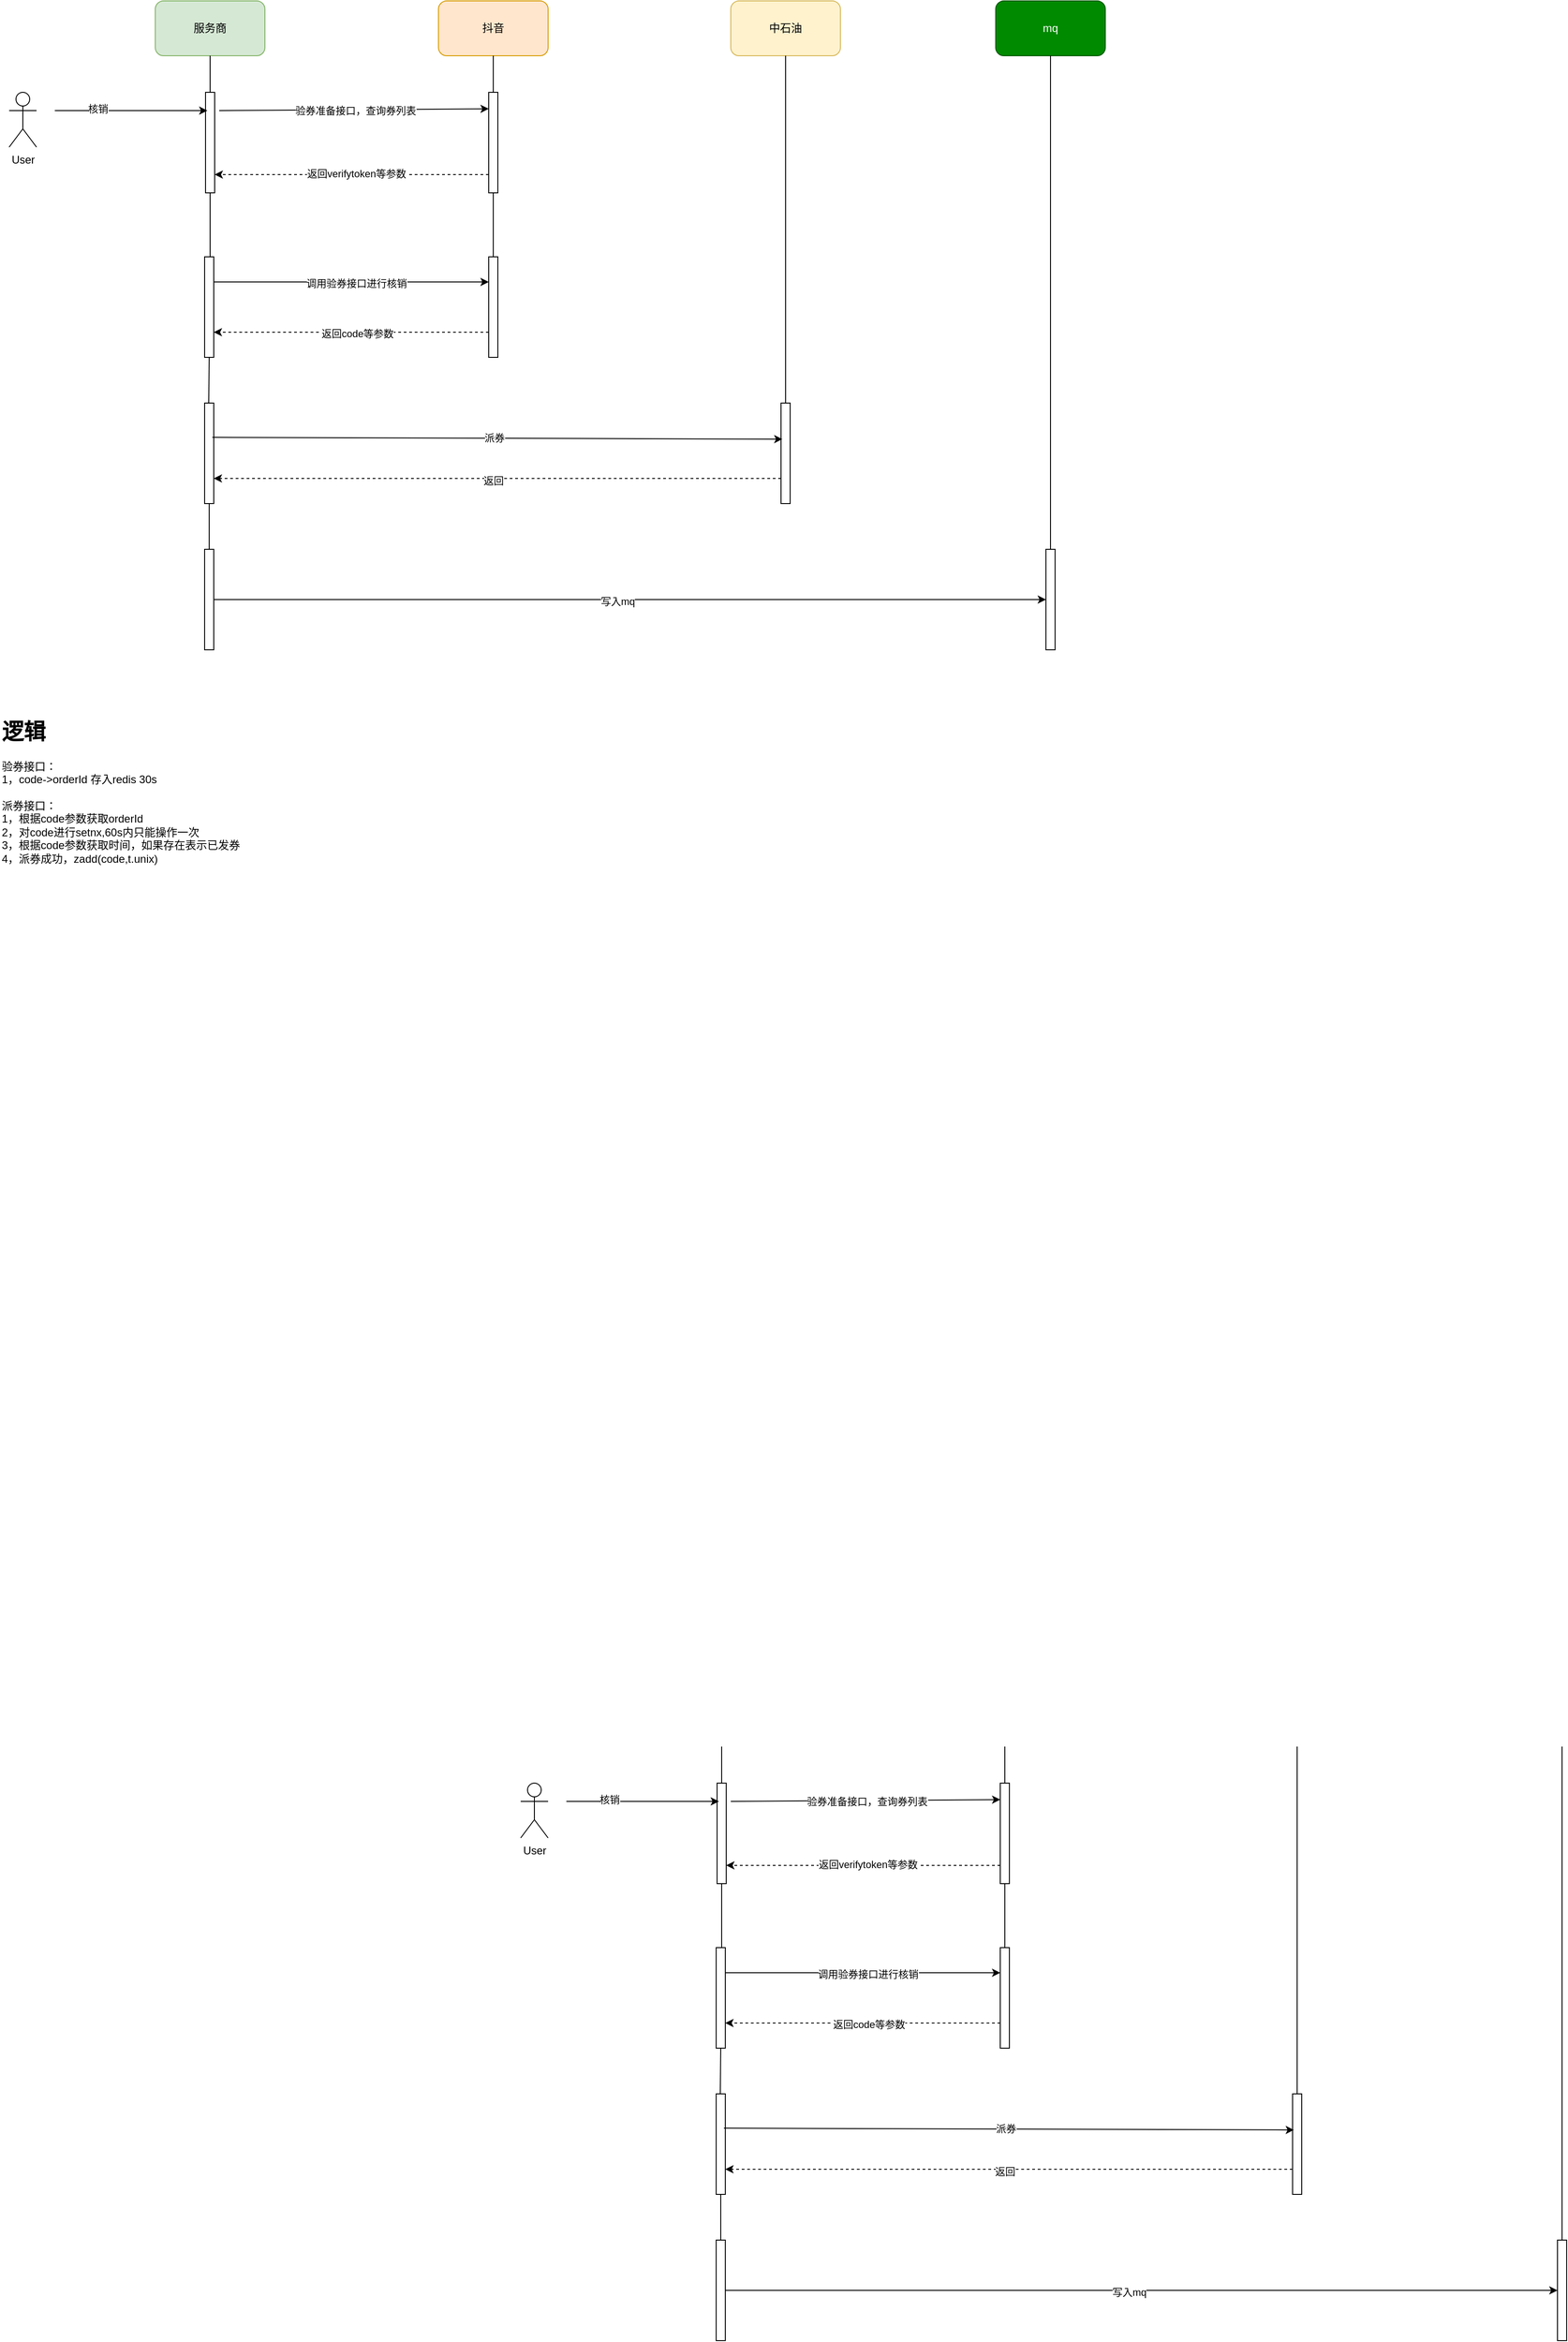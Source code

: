 <mxfile version="28.1.1">
  <diagram name="第 1 页" id="pve0NRQpCfyvnFZcZqz9">
    <mxGraphModel dx="1657" dy="769" grid="1" gridSize="10" guides="1" tooltips="1" connect="1" arrows="1" fold="1" page="1" pageScale="1" pageWidth="827" pageHeight="1169" background="none" math="0" shadow="0">
      <root>
        <mxCell id="0" />
        <mxCell id="1" parent="0" />
        <mxCell id="o8nqJPVt-zvEMNnkmq4Q-1" value="服务商" style="rounded=1;whiteSpace=wrap;html=1;fillColor=#d5e8d4;strokeColor=#82b366;" parent="1" vertex="1">
          <mxGeometry x="310" width="120" height="60" as="geometry" />
        </mxCell>
        <mxCell id="o8nqJPVt-zvEMNnkmq4Q-2" value="User&lt;div&gt;&lt;br&gt;&lt;/div&gt;" style="shape=umlActor;verticalLabelPosition=bottom;verticalAlign=top;html=1;outlineConnect=0;" parent="1" vertex="1">
          <mxGeometry x="150" y="100" width="30" height="60" as="geometry" />
        </mxCell>
        <mxCell id="o8nqJPVt-zvEMNnkmq4Q-5" value="抖音" style="rounded=1;whiteSpace=wrap;html=1;fillColor=#ffe6cc;strokeColor=#d79b00;" parent="1" vertex="1">
          <mxGeometry x="620" width="120" height="60" as="geometry" />
        </mxCell>
        <mxCell id="o8nqJPVt-zvEMNnkmq4Q-9" value="" style="rounded=0;whiteSpace=wrap;html=1;direction=south;" parent="1" vertex="1">
          <mxGeometry x="365" y="100" width="10" height="110" as="geometry" />
        </mxCell>
        <mxCell id="o8nqJPVt-zvEMNnkmq4Q-11" value="" style="endArrow=none;html=1;rounded=0;entryX=0.5;entryY=1;entryDx=0;entryDy=0;exitX=0;exitY=0.5;exitDx=0;exitDy=0;" parent="1" source="o8nqJPVt-zvEMNnkmq4Q-9" target="o8nqJPVt-zvEMNnkmq4Q-1" edge="1">
          <mxGeometry width="50" height="50" relative="1" as="geometry">
            <mxPoint x="450" y="140" as="sourcePoint" />
            <mxPoint x="500" y="90" as="targetPoint" />
          </mxGeometry>
        </mxCell>
        <mxCell id="o8nqJPVt-zvEMNnkmq4Q-12" value="" style="endArrow=classic;html=1;rounded=0;entryX=0.182;entryY=0.8;entryDx=0;entryDy=0;entryPerimeter=0;" parent="1" target="o8nqJPVt-zvEMNnkmq4Q-9" edge="1">
          <mxGeometry width="50" height="50" relative="1" as="geometry">
            <mxPoint x="200" y="120" as="sourcePoint" />
            <mxPoint x="360" y="120" as="targetPoint" />
          </mxGeometry>
        </mxCell>
        <mxCell id="o8nqJPVt-zvEMNnkmq4Q-14" value="核销" style="edgeLabel;html=1;align=center;verticalAlign=middle;resizable=0;points=[];" parent="o8nqJPVt-zvEMNnkmq4Q-12" vertex="1" connectable="0">
          <mxGeometry x="-0.438" y="2" relative="1" as="geometry">
            <mxPoint as="offset" />
          </mxGeometry>
        </mxCell>
        <mxCell id="o8nqJPVt-zvEMNnkmq4Q-19" value="" style="endArrow=classic;html=1;rounded=0;exitX=0.182;exitY=-0.5;exitDx=0;exitDy=0;exitPerimeter=0;entryX=0.164;entryY=1;entryDx=0;entryDy=0;entryPerimeter=0;" parent="1" source="o8nqJPVt-zvEMNnkmq4Q-9" target="o8nqJPVt-zvEMNnkmq4Q-22" edge="1">
          <mxGeometry width="50" height="50" relative="1" as="geometry">
            <mxPoint x="450" y="140" as="sourcePoint" />
            <mxPoint x="654" y="118.37" as="targetPoint" />
          </mxGeometry>
        </mxCell>
        <mxCell id="o8nqJPVt-zvEMNnkmq4Q-20" value="验券准备接口，查询券列表" style="edgeLabel;html=1;align=center;verticalAlign=middle;resizable=0;points=[];" parent="o8nqJPVt-zvEMNnkmq4Q-19" vertex="1" connectable="0">
          <mxGeometry x="-0.633" relative="1" as="geometry">
            <mxPoint x="95" as="offset" />
          </mxGeometry>
        </mxCell>
        <mxCell id="nJhTN-xELW21ojM_PChQ-7" value="" style="edgeStyle=orthogonalEdgeStyle;rounded=0;orthogonalLoop=1;jettySize=auto;html=1;strokeColor=default;strokeWidth=1;endArrow=none;endFill=0;" parent="1" source="o8nqJPVt-zvEMNnkmq4Q-22" target="nJhTN-xELW21ojM_PChQ-2" edge="1">
          <mxGeometry relative="1" as="geometry" />
        </mxCell>
        <mxCell id="nJhTN-xELW21ojM_PChQ-9" style="edgeStyle=orthogonalEdgeStyle;rounded=0;orthogonalLoop=1;jettySize=auto;html=1;entryX=0.5;entryY=0;entryDx=0;entryDy=0;dashed=1;" parent="1" edge="1">
          <mxGeometry relative="1" as="geometry">
            <mxPoint x="675" y="190" as="sourcePoint" />
            <mxPoint x="375" y="190" as="targetPoint" />
          </mxGeometry>
        </mxCell>
        <mxCell id="nJhTN-xELW21ojM_PChQ-10" value="返回verifytoken等参数" style="edgeLabel;html=1;align=center;verticalAlign=middle;resizable=0;points=[];" parent="nJhTN-xELW21ojM_PChQ-9" vertex="1" connectable="0">
          <mxGeometry x="0.263" y="-1" relative="1" as="geometry">
            <mxPoint x="44" as="offset" />
          </mxGeometry>
        </mxCell>
        <mxCell id="o8nqJPVt-zvEMNnkmq4Q-22" value="" style="rounded=0;whiteSpace=wrap;html=1;direction=south;" parent="1" vertex="1">
          <mxGeometry x="675" y="100" width="10" height="110" as="geometry" />
        </mxCell>
        <mxCell id="nJhTN-xELW21ojM_PChQ-1" value="" style="rounded=0;whiteSpace=wrap;html=1;direction=south;" parent="1" vertex="1">
          <mxGeometry x="364" y="280" width="10" height="110" as="geometry" />
        </mxCell>
        <mxCell id="nJhTN-xELW21ojM_PChQ-2" value="" style="rounded=0;whiteSpace=wrap;html=1;direction=south;" parent="1" vertex="1">
          <mxGeometry x="675" y="280" width="10" height="110" as="geometry" />
        </mxCell>
        <mxCell id="nJhTN-xELW21ojM_PChQ-5" value="" style="endArrow=none;html=1;rounded=0;" parent="1" edge="1">
          <mxGeometry width="50" height="50" relative="1" as="geometry">
            <mxPoint x="370" y="280" as="sourcePoint" />
            <mxPoint x="370" y="210" as="targetPoint" />
          </mxGeometry>
        </mxCell>
        <mxCell id="nJhTN-xELW21ojM_PChQ-20" value="" style="endArrow=classic;html=1;rounded=0;exitX=0.25;exitY=0;exitDx=0;exitDy=0;entryX=0.25;entryY=1;entryDx=0;entryDy=0;" parent="1" source="nJhTN-xELW21ojM_PChQ-1" target="nJhTN-xELW21ojM_PChQ-2" edge="1">
          <mxGeometry width="50" height="50" relative="1" as="geometry">
            <mxPoint x="400" y="250" as="sourcePoint" />
            <mxPoint x="670" y="308" as="targetPoint" />
          </mxGeometry>
        </mxCell>
        <mxCell id="nJhTN-xELW21ojM_PChQ-21" value="调用验券接口进行核销" style="edgeLabel;html=1;align=center;verticalAlign=middle;resizable=0;points=[];" parent="nJhTN-xELW21ojM_PChQ-20" vertex="1" connectable="0">
          <mxGeometry x="0.032" relative="1" as="geometry">
            <mxPoint y="1" as="offset" />
          </mxGeometry>
        </mxCell>
        <mxCell id="nJhTN-xELW21ojM_PChQ-23" value="" style="endArrow=classic;html=1;rounded=0;entryX=0.75;entryY=0;entryDx=0;entryDy=0;exitX=0.75;exitY=1;exitDx=0;exitDy=0;dashed=1;" parent="1" source="nJhTN-xELW21ojM_PChQ-2" target="nJhTN-xELW21ojM_PChQ-1" edge="1">
          <mxGeometry width="50" height="50" relative="1" as="geometry">
            <mxPoint x="400" y="250" as="sourcePoint" />
            <mxPoint x="450" y="200" as="targetPoint" />
          </mxGeometry>
        </mxCell>
        <mxCell id="nJhTN-xELW21ojM_PChQ-24" value="返回code等参数" style="edgeLabel;html=1;align=center;verticalAlign=middle;resizable=0;points=[];" parent="nJhTN-xELW21ojM_PChQ-23" vertex="1" connectable="0">
          <mxGeometry x="0.193" y="1" relative="1" as="geometry">
            <mxPoint x="35" as="offset" />
          </mxGeometry>
        </mxCell>
        <mxCell id="nJhTN-xELW21ojM_PChQ-25" value="中石油" style="rounded=1;whiteSpace=wrap;html=1;fillColor=#fff2cc;strokeColor=#d6b656;" parent="1" vertex="1">
          <mxGeometry x="940" width="120" height="60" as="geometry" />
        </mxCell>
        <mxCell id="nJhTN-xELW21ojM_PChQ-26" value="" style="rounded=0;whiteSpace=wrap;html=1;direction=south;" parent="1" vertex="1">
          <mxGeometry x="364" y="440" width="10" height="110" as="geometry" />
        </mxCell>
        <mxCell id="nJhTN-xELW21ojM_PChQ-27" value="" style="endArrow=none;html=1;rounded=0;" parent="1" edge="1">
          <mxGeometry width="50" height="50" relative="1" as="geometry">
            <mxPoint x="368.5" y="440" as="sourcePoint" />
            <mxPoint x="369" y="390" as="targetPoint" />
          </mxGeometry>
        </mxCell>
        <mxCell id="nJhTN-xELW21ojM_PChQ-28" value="" style="rounded=0;whiteSpace=wrap;html=1;direction=south;" parent="1" vertex="1">
          <mxGeometry x="995" y="440" width="10" height="110" as="geometry" />
        </mxCell>
        <mxCell id="nJhTN-xELW21ojM_PChQ-29" value="" style="edgeStyle=orthogonalEdgeStyle;rounded=0;orthogonalLoop=1;jettySize=auto;html=1;strokeColor=default;strokeWidth=1;endArrow=none;endFill=0;" parent="1" source="o8nqJPVt-zvEMNnkmq4Q-22" target="nJhTN-xELW21ojM_PChQ-2" edge="1">
          <mxGeometry relative="1" as="geometry">
            <mxPoint x="680" y="210" as="sourcePoint" />
            <mxPoint x="680" y="280" as="targetPoint" />
            <Array as="points">
              <mxPoint x="680" y="100" />
              <mxPoint x="680" y="100" />
            </Array>
          </mxGeometry>
        </mxCell>
        <mxCell id="nJhTN-xELW21ojM_PChQ-30" value="" style="edgeStyle=orthogonalEdgeStyle;rounded=0;orthogonalLoop=1;jettySize=auto;html=1;strokeColor=default;strokeWidth=1;endArrow=none;endFill=0;" parent="1" source="o8nqJPVt-zvEMNnkmq4Q-22" target="nJhTN-xELW21ojM_PChQ-2" edge="1">
          <mxGeometry relative="1" as="geometry">
            <mxPoint x="680" y="210" as="sourcePoint" />
            <mxPoint x="680" y="280" as="targetPoint" />
            <Array as="points">
              <mxPoint x="680" y="100" />
              <mxPoint x="680" y="100" />
            </Array>
          </mxGeometry>
        </mxCell>
        <mxCell id="nJhTN-xELW21ojM_PChQ-31" value="" style="edgeStyle=orthogonalEdgeStyle;rounded=0;orthogonalLoop=1;jettySize=auto;html=1;strokeColor=default;strokeWidth=1;endArrow=none;endFill=0;" parent="1" source="o8nqJPVt-zvEMNnkmq4Q-22" target="nJhTN-xELW21ojM_PChQ-2" edge="1">
          <mxGeometry relative="1" as="geometry">
            <mxPoint x="680" y="210" as="sourcePoint" />
            <mxPoint x="680" y="280" as="targetPoint" />
            <Array as="points">
              <mxPoint x="680" y="150" />
            </Array>
          </mxGeometry>
        </mxCell>
        <mxCell id="nJhTN-xELW21ojM_PChQ-32" value="" style="endArrow=none;html=1;rounded=0;entryX=0.5;entryY=1;entryDx=0;entryDy=0;exitX=0;exitY=0.5;exitDx=0;exitDy=0;" parent="1" source="o8nqJPVt-zvEMNnkmq4Q-22" target="o8nqJPVt-zvEMNnkmq4Q-5" edge="1">
          <mxGeometry width="50" height="50" relative="1" as="geometry">
            <mxPoint x="580" y="330" as="sourcePoint" />
            <mxPoint x="630" y="280" as="targetPoint" />
          </mxGeometry>
        </mxCell>
        <mxCell id="nJhTN-xELW21ojM_PChQ-33" value="" style="endArrow=none;html=1;rounded=0;entryX=0.5;entryY=1;entryDx=0;entryDy=0;exitX=0;exitY=0.5;exitDx=0;exitDy=0;" parent="1" source="nJhTN-xELW21ojM_PChQ-28" target="nJhTN-xELW21ojM_PChQ-25" edge="1">
          <mxGeometry width="50" height="50" relative="1" as="geometry">
            <mxPoint x="580" y="330" as="sourcePoint" />
            <mxPoint x="630" y="280" as="targetPoint" />
          </mxGeometry>
        </mxCell>
        <mxCell id="nJhTN-xELW21ojM_PChQ-34" value="" style="endArrow=classic;html=1;rounded=0;entryX=0.359;entryY=0.85;entryDx=0;entryDy=0;entryPerimeter=0;exitX=0.341;exitY=0.15;exitDx=0;exitDy=0;exitPerimeter=0;" parent="1" source="nJhTN-xELW21ojM_PChQ-26" target="nJhTN-xELW21ojM_PChQ-28" edge="1">
          <mxGeometry width="50" height="50" relative="1" as="geometry">
            <mxPoint x="580" y="330" as="sourcePoint" />
            <mxPoint x="630" y="280" as="targetPoint" />
          </mxGeometry>
        </mxCell>
        <mxCell id="nJhTN-xELW21ojM_PChQ-35" value="派券" style="edgeLabel;html=1;align=center;verticalAlign=middle;resizable=0;points=[];" parent="nJhTN-xELW21ojM_PChQ-34" vertex="1" connectable="0">
          <mxGeometry x="-0.179" y="1" relative="1" as="geometry">
            <mxPoint x="52" as="offset" />
          </mxGeometry>
        </mxCell>
        <mxCell id="nJhTN-xELW21ojM_PChQ-37" value="mq" style="rounded=1;whiteSpace=wrap;html=1;fillColor=#008a00;strokeColor=#005700;fontColor=#ffffff;" parent="1" vertex="1">
          <mxGeometry x="1230" width="120" height="60" as="geometry" />
        </mxCell>
        <mxCell id="g20JxxqgTZNWnrFlKe98-1" value="" style="endArrow=classic;html=1;rounded=0;entryX=0.75;entryY=0;entryDx=0;entryDy=0;exitX=0.75;exitY=1;exitDx=0;exitDy=0;dashed=1;" parent="1" source="nJhTN-xELW21ojM_PChQ-28" target="nJhTN-xELW21ojM_PChQ-26" edge="1">
          <mxGeometry width="50" height="50" relative="1" as="geometry">
            <mxPoint x="880" y="390" as="sourcePoint" />
            <mxPoint x="920" y="340" as="targetPoint" />
          </mxGeometry>
        </mxCell>
        <mxCell id="g20JxxqgTZNWnrFlKe98-2" value="返回" style="edgeLabel;html=1;align=center;verticalAlign=middle;resizable=0;points=[];" parent="g20JxxqgTZNWnrFlKe98-1" vertex="1" connectable="0">
          <mxGeometry x="0.158" y="2" relative="1" as="geometry">
            <mxPoint x="44" as="offset" />
          </mxGeometry>
        </mxCell>
        <mxCell id="g20JxxqgTZNWnrFlKe98-6" style="edgeStyle=orthogonalEdgeStyle;rounded=0;orthogonalLoop=1;jettySize=auto;html=1;entryX=0.5;entryY=1;entryDx=0;entryDy=0;" parent="1" source="g20JxxqgTZNWnrFlKe98-3" target="g20JxxqgTZNWnrFlKe98-4" edge="1">
          <mxGeometry relative="1" as="geometry" />
        </mxCell>
        <mxCell id="g20JxxqgTZNWnrFlKe98-7" value="写入mq" style="edgeLabel;html=1;align=center;verticalAlign=middle;resizable=0;points=[];" parent="g20JxxqgTZNWnrFlKe98-6" vertex="1" connectable="0">
          <mxGeometry x="-0.031" y="-2" relative="1" as="geometry">
            <mxPoint as="offset" />
          </mxGeometry>
        </mxCell>
        <mxCell id="g20JxxqgTZNWnrFlKe98-3" value="" style="rounded=0;whiteSpace=wrap;html=1;direction=south;" parent="1" vertex="1">
          <mxGeometry x="364" y="600" width="10" height="110" as="geometry" />
        </mxCell>
        <mxCell id="g20JxxqgTZNWnrFlKe98-4" value="" style="rounded=0;whiteSpace=wrap;html=1;direction=south;" parent="1" vertex="1">
          <mxGeometry x="1285" y="600" width="10" height="110" as="geometry" />
        </mxCell>
        <mxCell id="g20JxxqgTZNWnrFlKe98-5" value="" style="endArrow=none;html=1;rounded=0;entryX=0.5;entryY=1;entryDx=0;entryDy=0;exitX=0;exitY=0.5;exitDx=0;exitDy=0;" parent="1" source="g20JxxqgTZNWnrFlKe98-4" target="nJhTN-xELW21ojM_PChQ-37" edge="1">
          <mxGeometry width="50" height="50" relative="1" as="geometry">
            <mxPoint x="760" y="420" as="sourcePoint" />
            <mxPoint x="810" y="370" as="targetPoint" />
          </mxGeometry>
        </mxCell>
        <mxCell id="g20JxxqgTZNWnrFlKe98-8" value="" style="endArrow=none;html=1;rounded=0;exitX=1;exitY=0.5;exitDx=0;exitDy=0;entryX=0;entryY=0.5;entryDx=0;entryDy=0;" parent="1" source="nJhTN-xELW21ojM_PChQ-26" target="g20JxxqgTZNWnrFlKe98-3" edge="1">
          <mxGeometry width="50" height="50" relative="1" as="geometry">
            <mxPoint x="760" y="420" as="sourcePoint" />
            <mxPoint x="810" y="370" as="targetPoint" />
          </mxGeometry>
        </mxCell>
        <mxCell id="g20JxxqgTZNWnrFlKe98-9" value="&lt;h1 style=&quot;margin-top: 0px;&quot;&gt;逻辑&lt;/h1&gt;&lt;div&gt;验券接口：&lt;/div&gt;&lt;div&gt;1，&lt;span style=&quot;background-color: initial;&quot;&gt;code-&amp;gt;orderId 存入redis 30s&lt;/span&gt;&lt;/div&gt;&lt;div&gt;&lt;br&gt;&lt;/div&gt;&lt;div&gt;派券接口：&lt;/div&gt;&lt;div&gt;1，根据code参数获取orderId&lt;/div&gt;&lt;div&gt;2，&lt;span style=&quot;background-color: initial;&quot;&gt;对code进行setnx,60s内只能操作一次&lt;/span&gt;&lt;/div&gt;&lt;div&gt;3，根据code参数获取时间，如果存在表示已发券&lt;/div&gt;&lt;div&gt;4，派券成功，zadd(code,t.unix)&lt;/div&gt;" style="text;html=1;whiteSpace=wrap;overflow=hidden;rounded=0;" parent="1" vertex="1">
          <mxGeometry x="140" y="779" width="580" height="390" as="geometry" />
        </mxCell>
        <mxCell id="AsOEq9Uo59oJCtuFqaN1-1" value="User&lt;div&gt;&lt;br&gt;&lt;/div&gt;" style="shape=umlActor;verticalLabelPosition=bottom;verticalAlign=top;html=1;outlineConnect=0;" vertex="1" parent="1">
          <mxGeometry x="710" y="1950" width="30" height="60" as="geometry" />
        </mxCell>
        <mxCell id="AsOEq9Uo59oJCtuFqaN1-2" value="" style="rounded=0;whiteSpace=wrap;html=1;direction=south;" vertex="1" parent="1">
          <mxGeometry x="925" y="1950" width="10" height="110" as="geometry" />
        </mxCell>
        <mxCell id="AsOEq9Uo59oJCtuFqaN1-3" value="" style="endArrow=none;html=1;rounded=0;entryX=0.5;entryY=1;entryDx=0;entryDy=0;exitX=0;exitY=0.5;exitDx=0;exitDy=0;" edge="1" parent="1" source="AsOEq9Uo59oJCtuFqaN1-2">
          <mxGeometry width="50" height="50" relative="1" as="geometry">
            <mxPoint x="1010" y="1990" as="sourcePoint" />
            <mxPoint x="930" y="1910" as="targetPoint" />
          </mxGeometry>
        </mxCell>
        <mxCell id="AsOEq9Uo59oJCtuFqaN1-4" value="" style="endArrow=classic;html=1;rounded=0;entryX=0.182;entryY=0.8;entryDx=0;entryDy=0;entryPerimeter=0;" edge="1" parent="1" target="AsOEq9Uo59oJCtuFqaN1-2">
          <mxGeometry width="50" height="50" relative="1" as="geometry">
            <mxPoint x="760" y="1970" as="sourcePoint" />
            <mxPoint x="920" y="1970" as="targetPoint" />
          </mxGeometry>
        </mxCell>
        <mxCell id="AsOEq9Uo59oJCtuFqaN1-5" value="核销" style="edgeLabel;html=1;align=center;verticalAlign=middle;resizable=0;points=[];" vertex="1" connectable="0" parent="AsOEq9Uo59oJCtuFqaN1-4">
          <mxGeometry x="-0.438" y="2" relative="1" as="geometry">
            <mxPoint as="offset" />
          </mxGeometry>
        </mxCell>
        <mxCell id="AsOEq9Uo59oJCtuFqaN1-6" value="" style="endArrow=classic;html=1;rounded=0;exitX=0.182;exitY=-0.5;exitDx=0;exitDy=0;exitPerimeter=0;entryX=0.164;entryY=1;entryDx=0;entryDy=0;entryPerimeter=0;" edge="1" parent="1" source="AsOEq9Uo59oJCtuFqaN1-2" target="AsOEq9Uo59oJCtuFqaN1-11">
          <mxGeometry width="50" height="50" relative="1" as="geometry">
            <mxPoint x="1010" y="1990" as="sourcePoint" />
            <mxPoint x="1214" y="1968.37" as="targetPoint" />
          </mxGeometry>
        </mxCell>
        <mxCell id="AsOEq9Uo59oJCtuFqaN1-7" value="验券准备接口，查询券列表" style="edgeLabel;html=1;align=center;verticalAlign=middle;resizable=0;points=[];" vertex="1" connectable="0" parent="AsOEq9Uo59oJCtuFqaN1-6">
          <mxGeometry x="-0.633" relative="1" as="geometry">
            <mxPoint x="95" as="offset" />
          </mxGeometry>
        </mxCell>
        <mxCell id="AsOEq9Uo59oJCtuFqaN1-8" value="" style="edgeStyle=orthogonalEdgeStyle;rounded=0;orthogonalLoop=1;jettySize=auto;html=1;strokeColor=default;strokeWidth=1;endArrow=none;endFill=0;" edge="1" parent="1" source="AsOEq9Uo59oJCtuFqaN1-11" target="AsOEq9Uo59oJCtuFqaN1-13">
          <mxGeometry relative="1" as="geometry" />
        </mxCell>
        <mxCell id="AsOEq9Uo59oJCtuFqaN1-9" style="edgeStyle=orthogonalEdgeStyle;rounded=0;orthogonalLoop=1;jettySize=auto;html=1;entryX=0.5;entryY=0;entryDx=0;entryDy=0;dashed=1;" edge="1" parent="1">
          <mxGeometry relative="1" as="geometry">
            <mxPoint x="1235" y="2040" as="sourcePoint" />
            <mxPoint x="935" y="2040" as="targetPoint" />
          </mxGeometry>
        </mxCell>
        <mxCell id="AsOEq9Uo59oJCtuFqaN1-10" value="返回verifytoken等参数" style="edgeLabel;html=1;align=center;verticalAlign=middle;resizable=0;points=[];" vertex="1" connectable="0" parent="AsOEq9Uo59oJCtuFqaN1-9">
          <mxGeometry x="0.263" y="-1" relative="1" as="geometry">
            <mxPoint x="44" as="offset" />
          </mxGeometry>
        </mxCell>
        <mxCell id="AsOEq9Uo59oJCtuFqaN1-11" value="" style="rounded=0;whiteSpace=wrap;html=1;direction=south;" vertex="1" parent="1">
          <mxGeometry x="1235" y="1950" width="10" height="110" as="geometry" />
        </mxCell>
        <mxCell id="AsOEq9Uo59oJCtuFqaN1-12" value="" style="rounded=0;whiteSpace=wrap;html=1;direction=south;" vertex="1" parent="1">
          <mxGeometry x="924" y="2130" width="10" height="110" as="geometry" />
        </mxCell>
        <mxCell id="AsOEq9Uo59oJCtuFqaN1-13" value="" style="rounded=0;whiteSpace=wrap;html=1;direction=south;" vertex="1" parent="1">
          <mxGeometry x="1235" y="2130" width="10" height="110" as="geometry" />
        </mxCell>
        <mxCell id="AsOEq9Uo59oJCtuFqaN1-14" value="" style="endArrow=none;html=1;rounded=0;" edge="1" parent="1">
          <mxGeometry width="50" height="50" relative="1" as="geometry">
            <mxPoint x="930" y="2130" as="sourcePoint" />
            <mxPoint x="930" y="2060" as="targetPoint" />
          </mxGeometry>
        </mxCell>
        <mxCell id="AsOEq9Uo59oJCtuFqaN1-15" value="" style="endArrow=classic;html=1;rounded=0;exitX=0.25;exitY=0;exitDx=0;exitDy=0;entryX=0.25;entryY=1;entryDx=0;entryDy=0;" edge="1" parent="1" source="AsOEq9Uo59oJCtuFqaN1-12" target="AsOEq9Uo59oJCtuFqaN1-13">
          <mxGeometry width="50" height="50" relative="1" as="geometry">
            <mxPoint x="960" y="2100" as="sourcePoint" />
            <mxPoint x="1230" y="2158" as="targetPoint" />
          </mxGeometry>
        </mxCell>
        <mxCell id="AsOEq9Uo59oJCtuFqaN1-16" value="调用验券接口进行核销" style="edgeLabel;html=1;align=center;verticalAlign=middle;resizable=0;points=[];" vertex="1" connectable="0" parent="AsOEq9Uo59oJCtuFqaN1-15">
          <mxGeometry x="0.032" relative="1" as="geometry">
            <mxPoint y="1" as="offset" />
          </mxGeometry>
        </mxCell>
        <mxCell id="AsOEq9Uo59oJCtuFqaN1-17" value="" style="endArrow=classic;html=1;rounded=0;entryX=0.75;entryY=0;entryDx=0;entryDy=0;exitX=0.75;exitY=1;exitDx=0;exitDy=0;dashed=1;" edge="1" parent="1" source="AsOEq9Uo59oJCtuFqaN1-13" target="AsOEq9Uo59oJCtuFqaN1-12">
          <mxGeometry width="50" height="50" relative="1" as="geometry">
            <mxPoint x="960" y="2100" as="sourcePoint" />
            <mxPoint x="1010" y="2050" as="targetPoint" />
          </mxGeometry>
        </mxCell>
        <mxCell id="AsOEq9Uo59oJCtuFqaN1-18" value="返回code等参数" style="edgeLabel;html=1;align=center;verticalAlign=middle;resizable=0;points=[];" vertex="1" connectable="0" parent="AsOEq9Uo59oJCtuFqaN1-17">
          <mxGeometry x="0.193" y="1" relative="1" as="geometry">
            <mxPoint x="35" as="offset" />
          </mxGeometry>
        </mxCell>
        <mxCell id="AsOEq9Uo59oJCtuFqaN1-19" value="" style="rounded=0;whiteSpace=wrap;html=1;direction=south;" vertex="1" parent="1">
          <mxGeometry x="924" y="2290" width="10" height="110" as="geometry" />
        </mxCell>
        <mxCell id="AsOEq9Uo59oJCtuFqaN1-20" value="" style="endArrow=none;html=1;rounded=0;" edge="1" parent="1">
          <mxGeometry width="50" height="50" relative="1" as="geometry">
            <mxPoint x="928.5" y="2290" as="sourcePoint" />
            <mxPoint x="929" y="2240" as="targetPoint" />
          </mxGeometry>
        </mxCell>
        <mxCell id="AsOEq9Uo59oJCtuFqaN1-21" value="" style="rounded=0;whiteSpace=wrap;html=1;direction=south;" vertex="1" parent="1">
          <mxGeometry x="1555" y="2290" width="10" height="110" as="geometry" />
        </mxCell>
        <mxCell id="AsOEq9Uo59oJCtuFqaN1-22" value="" style="edgeStyle=orthogonalEdgeStyle;rounded=0;orthogonalLoop=1;jettySize=auto;html=1;strokeColor=default;strokeWidth=1;endArrow=none;endFill=0;" edge="1" parent="1" source="AsOEq9Uo59oJCtuFqaN1-11" target="AsOEq9Uo59oJCtuFqaN1-13">
          <mxGeometry relative="1" as="geometry">
            <mxPoint x="1240" y="2060" as="sourcePoint" />
            <mxPoint x="1240" y="2130" as="targetPoint" />
            <Array as="points">
              <mxPoint x="1240" y="1950" />
              <mxPoint x="1240" y="1950" />
            </Array>
          </mxGeometry>
        </mxCell>
        <mxCell id="AsOEq9Uo59oJCtuFqaN1-23" value="" style="edgeStyle=orthogonalEdgeStyle;rounded=0;orthogonalLoop=1;jettySize=auto;html=1;strokeColor=default;strokeWidth=1;endArrow=none;endFill=0;" edge="1" parent="1" source="AsOEq9Uo59oJCtuFqaN1-11" target="AsOEq9Uo59oJCtuFqaN1-13">
          <mxGeometry relative="1" as="geometry">
            <mxPoint x="1240" y="2060" as="sourcePoint" />
            <mxPoint x="1240" y="2130" as="targetPoint" />
            <Array as="points">
              <mxPoint x="1240" y="1950" />
              <mxPoint x="1240" y="1950" />
            </Array>
          </mxGeometry>
        </mxCell>
        <mxCell id="AsOEq9Uo59oJCtuFqaN1-24" value="" style="edgeStyle=orthogonalEdgeStyle;rounded=0;orthogonalLoop=1;jettySize=auto;html=1;strokeColor=default;strokeWidth=1;endArrow=none;endFill=0;" edge="1" parent="1" source="AsOEq9Uo59oJCtuFqaN1-11" target="AsOEq9Uo59oJCtuFqaN1-13">
          <mxGeometry relative="1" as="geometry">
            <mxPoint x="1240" y="2060" as="sourcePoint" />
            <mxPoint x="1240" y="2130" as="targetPoint" />
            <Array as="points">
              <mxPoint x="1240" y="2000" />
            </Array>
          </mxGeometry>
        </mxCell>
        <mxCell id="AsOEq9Uo59oJCtuFqaN1-25" value="" style="endArrow=none;html=1;rounded=0;entryX=0.5;entryY=1;entryDx=0;entryDy=0;exitX=0;exitY=0.5;exitDx=0;exitDy=0;" edge="1" parent="1" source="AsOEq9Uo59oJCtuFqaN1-11">
          <mxGeometry width="50" height="50" relative="1" as="geometry">
            <mxPoint x="1140" y="2180" as="sourcePoint" />
            <mxPoint x="1240" y="1910" as="targetPoint" />
          </mxGeometry>
        </mxCell>
        <mxCell id="AsOEq9Uo59oJCtuFqaN1-26" value="" style="endArrow=none;html=1;rounded=0;entryX=0.5;entryY=1;entryDx=0;entryDy=0;exitX=0;exitY=0.5;exitDx=0;exitDy=0;" edge="1" parent="1" source="AsOEq9Uo59oJCtuFqaN1-21">
          <mxGeometry width="50" height="50" relative="1" as="geometry">
            <mxPoint x="1140" y="2180" as="sourcePoint" />
            <mxPoint x="1560" y="1910" as="targetPoint" />
          </mxGeometry>
        </mxCell>
        <mxCell id="AsOEq9Uo59oJCtuFqaN1-27" value="" style="endArrow=classic;html=1;rounded=0;entryX=0.359;entryY=0.85;entryDx=0;entryDy=0;entryPerimeter=0;exitX=0.341;exitY=0.15;exitDx=0;exitDy=0;exitPerimeter=0;" edge="1" parent="1" source="AsOEq9Uo59oJCtuFqaN1-19" target="AsOEq9Uo59oJCtuFqaN1-21">
          <mxGeometry width="50" height="50" relative="1" as="geometry">
            <mxPoint x="1140" y="2180" as="sourcePoint" />
            <mxPoint x="1190" y="2130" as="targetPoint" />
          </mxGeometry>
        </mxCell>
        <mxCell id="AsOEq9Uo59oJCtuFqaN1-28" value="派券" style="edgeLabel;html=1;align=center;verticalAlign=middle;resizable=0;points=[];" vertex="1" connectable="0" parent="AsOEq9Uo59oJCtuFqaN1-27">
          <mxGeometry x="-0.179" y="1" relative="1" as="geometry">
            <mxPoint x="52" as="offset" />
          </mxGeometry>
        </mxCell>
        <mxCell id="AsOEq9Uo59oJCtuFqaN1-29" value="" style="endArrow=classic;html=1;rounded=0;entryX=0.75;entryY=0;entryDx=0;entryDy=0;exitX=0.75;exitY=1;exitDx=0;exitDy=0;dashed=1;" edge="1" parent="1" source="AsOEq9Uo59oJCtuFqaN1-21" target="AsOEq9Uo59oJCtuFqaN1-19">
          <mxGeometry width="50" height="50" relative="1" as="geometry">
            <mxPoint x="1440" y="2240" as="sourcePoint" />
            <mxPoint x="1480" y="2190" as="targetPoint" />
          </mxGeometry>
        </mxCell>
        <mxCell id="AsOEq9Uo59oJCtuFqaN1-30" value="返回" style="edgeLabel;html=1;align=center;verticalAlign=middle;resizable=0;points=[];" vertex="1" connectable="0" parent="AsOEq9Uo59oJCtuFqaN1-29">
          <mxGeometry x="0.158" y="2" relative="1" as="geometry">
            <mxPoint x="44" as="offset" />
          </mxGeometry>
        </mxCell>
        <mxCell id="AsOEq9Uo59oJCtuFqaN1-31" style="edgeStyle=orthogonalEdgeStyle;rounded=0;orthogonalLoop=1;jettySize=auto;html=1;entryX=0.5;entryY=1;entryDx=0;entryDy=0;" edge="1" parent="1" source="AsOEq9Uo59oJCtuFqaN1-33" target="AsOEq9Uo59oJCtuFqaN1-34">
          <mxGeometry relative="1" as="geometry" />
        </mxCell>
        <mxCell id="AsOEq9Uo59oJCtuFqaN1-32" value="写入mq" style="edgeLabel;html=1;align=center;verticalAlign=middle;resizable=0;points=[];" vertex="1" connectable="0" parent="AsOEq9Uo59oJCtuFqaN1-31">
          <mxGeometry x="-0.031" y="-2" relative="1" as="geometry">
            <mxPoint as="offset" />
          </mxGeometry>
        </mxCell>
        <mxCell id="AsOEq9Uo59oJCtuFqaN1-33" value="" style="rounded=0;whiteSpace=wrap;html=1;direction=south;" vertex="1" parent="1">
          <mxGeometry x="924" y="2450" width="10" height="110" as="geometry" />
        </mxCell>
        <mxCell id="AsOEq9Uo59oJCtuFqaN1-34" value="" style="rounded=0;whiteSpace=wrap;html=1;direction=south;" vertex="1" parent="1">
          <mxGeometry x="1845" y="2450" width="10" height="110" as="geometry" />
        </mxCell>
        <mxCell id="AsOEq9Uo59oJCtuFqaN1-35" value="" style="endArrow=none;html=1;rounded=0;entryX=0.5;entryY=1;entryDx=0;entryDy=0;exitX=0;exitY=0.5;exitDx=0;exitDy=0;" edge="1" parent="1" source="AsOEq9Uo59oJCtuFqaN1-34">
          <mxGeometry width="50" height="50" relative="1" as="geometry">
            <mxPoint x="1320" y="2270" as="sourcePoint" />
            <mxPoint x="1850" y="1910" as="targetPoint" />
          </mxGeometry>
        </mxCell>
        <mxCell id="AsOEq9Uo59oJCtuFqaN1-36" value="" style="endArrow=none;html=1;rounded=0;exitX=1;exitY=0.5;exitDx=0;exitDy=0;entryX=0;entryY=0.5;entryDx=0;entryDy=0;" edge="1" parent="1" source="AsOEq9Uo59oJCtuFqaN1-19" target="AsOEq9Uo59oJCtuFqaN1-33">
          <mxGeometry width="50" height="50" relative="1" as="geometry">
            <mxPoint x="1320" y="2270" as="sourcePoint" />
            <mxPoint x="1370" y="2220" as="targetPoint" />
          </mxGeometry>
        </mxCell>
      </root>
    </mxGraphModel>
  </diagram>
</mxfile>
